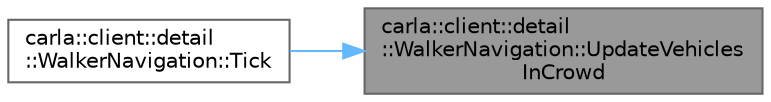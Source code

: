 digraph "carla::client::detail::WalkerNavigation::UpdateVehiclesInCrowd"
{
 // INTERACTIVE_SVG=YES
 // LATEX_PDF_SIZE
  bgcolor="transparent";
  edge [fontname=Helvetica,fontsize=10,labelfontname=Helvetica,labelfontsize=10];
  node [fontname=Helvetica,fontsize=10,shape=box,height=0.2,width=0.4];
  rankdir="RL";
  Node1 [id="Node000001",label="carla::client::detail\l::WalkerNavigation::UpdateVehicles\lInCrowd",height=0.2,width=0.4,color="gray40", fillcolor="grey60", style="filled", fontcolor="black",tooltip="add/update/delete all vehicles in crowd"];
  Node1 -> Node2 [id="edge1_Node000001_Node000002",dir="back",color="steelblue1",style="solid",tooltip=" "];
  Node2 [id="Node000002",label="carla::client::detail\l::WalkerNavigation::Tick",height=0.2,width=0.4,color="grey40", fillcolor="white", style="filled",URL="$d1/d83/classcarla_1_1client_1_1detail_1_1WalkerNavigation.html#a74b3b9c4a9c27f6ffb4f8b0fae1c3c87",tooltip=" "];
}
